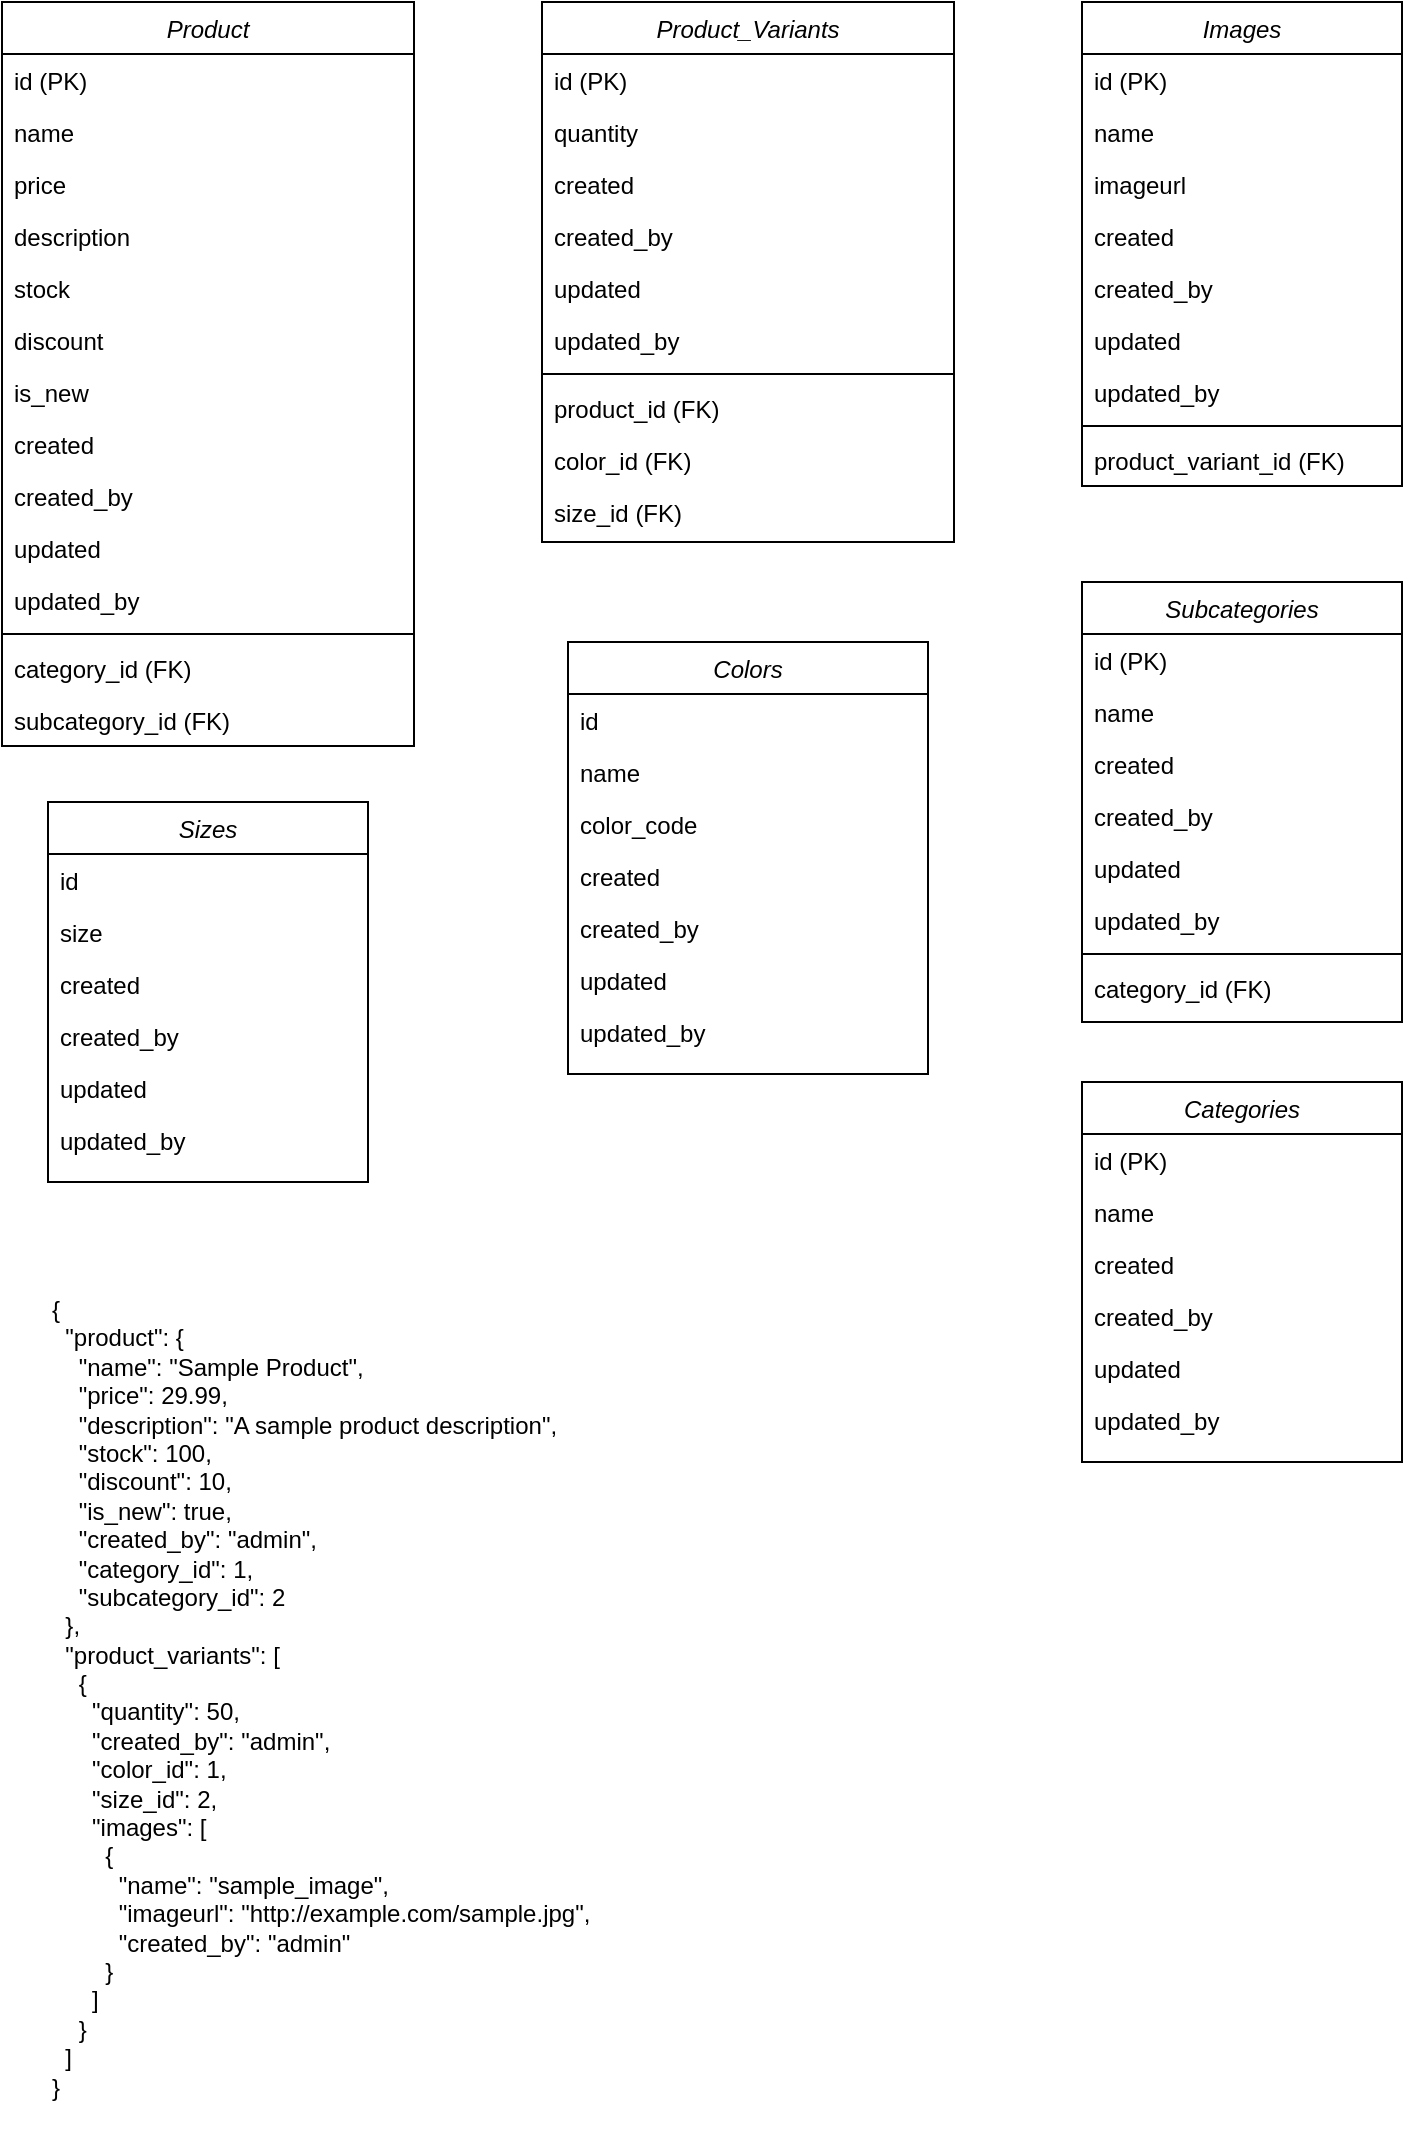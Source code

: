 <mxfile version="26.2.13" pages="2">
  <diagram id="C5RBs43oDa-KdzZeNtuy" name="Product Entity Diagram">
    <mxGraphModel dx="1428" dy="785" grid="1" gridSize="10" guides="1" tooltips="1" connect="1" arrows="1" fold="1" page="1" pageScale="1" pageWidth="827" pageHeight="1169" math="0" shadow="0">
      <root>
        <mxCell id="WIyWlLk6GJQsqaUBKTNV-0" />
        <mxCell id="WIyWlLk6GJQsqaUBKTNV-1" parent="WIyWlLk6GJQsqaUBKTNV-0" />
        <mxCell id="zkfFHV4jXpPFQw0GAbJ--17" value="Product" style="swimlane;fontStyle=2;align=center;verticalAlign=top;childLayout=stackLayout;horizontal=1;startSize=26;horizontalStack=0;resizeParent=1;resizeLast=0;collapsible=1;marginBottom=0;rounded=0;shadow=0;strokeWidth=1;" parent="WIyWlLk6GJQsqaUBKTNV-1" vertex="1">
          <mxGeometry x="50" y="30" width="206" height="372" as="geometry">
            <mxRectangle x="550" y="140" width="160" height="26" as="alternateBounds" />
          </mxGeometry>
        </mxCell>
        <mxCell id="zkfFHV4jXpPFQw0GAbJ--20" value="id (PK)&#xa;&#xa;" style="text;align=left;verticalAlign=top;spacingLeft=4;spacingRight=4;overflow=hidden;rotatable=0;points=[[0,0.5],[1,0.5]];portConstraint=eastwest;rounded=0;shadow=0;html=0;" parent="zkfFHV4jXpPFQw0GAbJ--17" vertex="1">
          <mxGeometry y="26" width="206" height="26" as="geometry" />
        </mxCell>
        <mxCell id="zkfFHV4jXpPFQw0GAbJ--18" value="name &#xa;" style="text;align=left;verticalAlign=top;spacingLeft=4;spacingRight=4;overflow=hidden;rotatable=0;points=[[0,0.5],[1,0.5]];portConstraint=eastwest;" parent="zkfFHV4jXpPFQw0GAbJ--17" vertex="1">
          <mxGeometry y="52" width="206" height="26" as="geometry" />
        </mxCell>
        <mxCell id="zkfFHV4jXpPFQw0GAbJ--19" value="price " style="text;align=left;verticalAlign=top;spacingLeft=4;spacingRight=4;overflow=hidden;rotatable=0;points=[[0,0.5],[1,0.5]];portConstraint=eastwest;rounded=0;shadow=0;html=0;" parent="zkfFHV4jXpPFQw0GAbJ--17" vertex="1">
          <mxGeometry y="78" width="206" height="26" as="geometry" />
        </mxCell>
        <mxCell id="zkfFHV4jXpPFQw0GAbJ--21" value="description " style="text;align=left;verticalAlign=top;spacingLeft=4;spacingRight=4;overflow=hidden;rotatable=0;points=[[0,0.5],[1,0.5]];portConstraint=eastwest;rounded=0;shadow=0;html=0;" parent="zkfFHV4jXpPFQw0GAbJ--17" vertex="1">
          <mxGeometry y="104" width="206" height="26" as="geometry" />
        </mxCell>
        <mxCell id="zkfFHV4jXpPFQw0GAbJ--22" value="stock" style="text;align=left;verticalAlign=top;spacingLeft=4;spacingRight=4;overflow=hidden;rotatable=0;points=[[0,0.5],[1,0.5]];portConstraint=eastwest;rounded=0;shadow=0;html=0;" parent="zkfFHV4jXpPFQw0GAbJ--17" vertex="1">
          <mxGeometry y="130" width="206" height="26" as="geometry" />
        </mxCell>
        <mxCell id="pELb7aO6qAjp8dmcYRPF-64" value="discount" style="text;align=left;verticalAlign=top;spacingLeft=4;spacingRight=4;overflow=hidden;rotatable=0;points=[[0,0.5],[1,0.5]];portConstraint=eastwest;rounded=0;shadow=0;html=0;" vertex="1" parent="zkfFHV4jXpPFQw0GAbJ--17">
          <mxGeometry y="156" width="206" height="26" as="geometry" />
        </mxCell>
        <mxCell id="pELb7aO6qAjp8dmcYRPF-65" value="is_new" style="text;align=left;verticalAlign=top;spacingLeft=4;spacingRight=4;overflow=hidden;rotatable=0;points=[[0,0.5],[1,0.5]];portConstraint=eastwest;rounded=0;shadow=0;html=0;" vertex="1" parent="zkfFHV4jXpPFQw0GAbJ--17">
          <mxGeometry y="182" width="206" height="26" as="geometry" />
        </mxCell>
        <mxCell id="pELb7aO6qAjp8dmcYRPF-63" value="created" style="text;align=left;verticalAlign=top;spacingLeft=4;spacingRight=4;overflow=hidden;rotatable=0;points=[[0,0.5],[1,0.5]];portConstraint=eastwest;rounded=0;shadow=0;html=0;" vertex="1" parent="zkfFHV4jXpPFQw0GAbJ--17">
          <mxGeometry y="208" width="206" height="26" as="geometry" />
        </mxCell>
        <mxCell id="pELb7aO6qAjp8dmcYRPF-62" value="created_by" style="text;align=left;verticalAlign=top;spacingLeft=4;spacingRight=4;overflow=hidden;rotatable=0;points=[[0,0.5],[1,0.5]];portConstraint=eastwest;rounded=0;shadow=0;html=0;" vertex="1" parent="zkfFHV4jXpPFQw0GAbJ--17">
          <mxGeometry y="234" width="206" height="26" as="geometry" />
        </mxCell>
        <mxCell id="pELb7aO6qAjp8dmcYRPF-61" value="updated" style="text;align=left;verticalAlign=top;spacingLeft=4;spacingRight=4;overflow=hidden;rotatable=0;points=[[0,0.5],[1,0.5]];portConstraint=eastwest;rounded=0;shadow=0;html=0;" vertex="1" parent="zkfFHV4jXpPFQw0GAbJ--17">
          <mxGeometry y="260" width="206" height="26" as="geometry" />
        </mxCell>
        <mxCell id="pELb7aO6qAjp8dmcYRPF-60" value="updated_by" style="text;align=left;verticalAlign=top;spacingLeft=4;spacingRight=4;overflow=hidden;rotatable=0;points=[[0,0.5],[1,0.5]];portConstraint=eastwest;rounded=0;shadow=0;html=0;" vertex="1" parent="zkfFHV4jXpPFQw0GAbJ--17">
          <mxGeometry y="286" width="206" height="26" as="geometry" />
        </mxCell>
        <mxCell id="zkfFHV4jXpPFQw0GAbJ--23" value="" style="line;html=1;strokeWidth=1;align=left;verticalAlign=middle;spacingTop=-1;spacingLeft=3;spacingRight=3;rotatable=0;labelPosition=right;points=[];portConstraint=eastwest;" parent="zkfFHV4jXpPFQw0GAbJ--17" vertex="1">
          <mxGeometry y="312" width="206" height="8" as="geometry" />
        </mxCell>
        <mxCell id="zkfFHV4jXpPFQw0GAbJ--24" value="category_id (FK)" style="text;align=left;verticalAlign=top;spacingLeft=4;spacingRight=4;overflow=hidden;rotatable=0;points=[[0,0.5],[1,0.5]];portConstraint=eastwest;" parent="zkfFHV4jXpPFQw0GAbJ--17" vertex="1">
          <mxGeometry y="320" width="206" height="26" as="geometry" />
        </mxCell>
        <mxCell id="zkfFHV4jXpPFQw0GAbJ--25" value="subcategory_id (FK)" style="text;align=left;verticalAlign=top;spacingLeft=4;spacingRight=4;overflow=hidden;rotatable=0;points=[[0,0.5],[1,0.5]];portConstraint=eastwest;" parent="zkfFHV4jXpPFQw0GAbJ--17" vertex="1">
          <mxGeometry y="346" width="206" height="26" as="geometry" />
        </mxCell>
        <mxCell id="pELb7aO6qAjp8dmcYRPF-0" value="Images" style="swimlane;fontStyle=2;align=center;verticalAlign=top;childLayout=stackLayout;horizontal=1;startSize=26;horizontalStack=0;resizeParent=1;resizeLast=0;collapsible=1;marginBottom=0;rounded=0;shadow=0;strokeWidth=1;" vertex="1" parent="WIyWlLk6GJQsqaUBKTNV-1">
          <mxGeometry x="590" y="30" width="160" height="242" as="geometry">
            <mxRectangle x="220" y="120" width="160" height="26" as="alternateBounds" />
          </mxGeometry>
        </mxCell>
        <mxCell id="pELb7aO6qAjp8dmcYRPF-1" value="id (PK)" style="text;align=left;verticalAlign=top;spacingLeft=4;spacingRight=4;overflow=hidden;rotatable=0;points=[[0,0.5],[1,0.5]];portConstraint=eastwest;" vertex="1" parent="pELb7aO6qAjp8dmcYRPF-0">
          <mxGeometry y="26" width="160" height="26" as="geometry" />
        </mxCell>
        <mxCell id="pELb7aO6qAjp8dmcYRPF-2" value="name" style="text;align=left;verticalAlign=top;spacingLeft=4;spacingRight=4;overflow=hidden;rotatable=0;points=[[0,0.5],[1,0.5]];portConstraint=eastwest;rounded=0;shadow=0;html=0;" vertex="1" parent="pELb7aO6qAjp8dmcYRPF-0">
          <mxGeometry y="52" width="160" height="26" as="geometry" />
        </mxCell>
        <mxCell id="pELb7aO6qAjp8dmcYRPF-3" value="imageurl" style="text;align=left;verticalAlign=top;spacingLeft=4;spacingRight=4;overflow=hidden;rotatable=0;points=[[0,0.5],[1,0.5]];portConstraint=eastwest;rounded=0;shadow=0;html=0;" vertex="1" parent="pELb7aO6qAjp8dmcYRPF-0">
          <mxGeometry y="78" width="160" height="26" as="geometry" />
        </mxCell>
        <mxCell id="pELb7aO6qAjp8dmcYRPF-54" value="created" style="text;align=left;verticalAlign=top;spacingLeft=4;spacingRight=4;overflow=hidden;rotatable=0;points=[[0,0.5],[1,0.5]];portConstraint=eastwest;rounded=0;shadow=0;html=0;" vertex="1" parent="pELb7aO6qAjp8dmcYRPF-0">
          <mxGeometry y="104" width="160" height="26" as="geometry" />
        </mxCell>
        <mxCell id="pELb7aO6qAjp8dmcYRPF-55" value="created_by" style="text;align=left;verticalAlign=top;spacingLeft=4;spacingRight=4;overflow=hidden;rotatable=0;points=[[0,0.5],[1,0.5]];portConstraint=eastwest;rounded=0;shadow=0;html=0;" vertex="1" parent="pELb7aO6qAjp8dmcYRPF-0">
          <mxGeometry y="130" width="160" height="26" as="geometry" />
        </mxCell>
        <mxCell id="pELb7aO6qAjp8dmcYRPF-47" value="updated" style="text;align=left;verticalAlign=top;spacingLeft=4;spacingRight=4;overflow=hidden;rotatable=0;points=[[0,0.5],[1,0.5]];portConstraint=eastwest;rounded=0;shadow=0;html=0;" vertex="1" parent="pELb7aO6qAjp8dmcYRPF-0">
          <mxGeometry y="156" width="160" height="26" as="geometry" />
        </mxCell>
        <mxCell id="pELb7aO6qAjp8dmcYRPF-46" value="updated_by" style="text;align=left;verticalAlign=top;spacingLeft=4;spacingRight=4;overflow=hidden;rotatable=0;points=[[0,0.5],[1,0.5]];portConstraint=eastwest;rounded=0;shadow=0;html=0;" vertex="1" parent="pELb7aO6qAjp8dmcYRPF-0">
          <mxGeometry y="182" width="160" height="26" as="geometry" />
        </mxCell>
        <mxCell id="pELb7aO6qAjp8dmcYRPF-4" value="" style="line;html=1;strokeWidth=1;align=left;verticalAlign=middle;spacingTop=-1;spacingLeft=3;spacingRight=3;rotatable=0;labelPosition=right;points=[];portConstraint=eastwest;" vertex="1" parent="pELb7aO6qAjp8dmcYRPF-0">
          <mxGeometry y="208" width="160" height="8" as="geometry" />
        </mxCell>
        <mxCell id="pELb7aO6qAjp8dmcYRPF-5" value="product_variant_id (FK)" style="text;align=left;verticalAlign=top;spacingLeft=4;spacingRight=4;overflow=hidden;rotatable=0;points=[[0,0.5],[1,0.5]];portConstraint=eastwest;" vertex="1" parent="pELb7aO6qAjp8dmcYRPF-0">
          <mxGeometry y="216" width="160" height="26" as="geometry" />
        </mxCell>
        <mxCell id="pELb7aO6qAjp8dmcYRPF-6" value="Sizes" style="swimlane;fontStyle=2;align=center;verticalAlign=top;childLayout=stackLayout;horizontal=1;startSize=26;horizontalStack=0;resizeParent=1;resizeLast=0;collapsible=1;marginBottom=0;rounded=0;shadow=0;strokeWidth=1;" vertex="1" parent="WIyWlLk6GJQsqaUBKTNV-1">
          <mxGeometry x="73" y="430" width="160" height="190" as="geometry">
            <mxRectangle x="220" y="120" width="160" height="26" as="alternateBounds" />
          </mxGeometry>
        </mxCell>
        <mxCell id="pELb7aO6qAjp8dmcYRPF-7" value="id" style="text;align=left;verticalAlign=top;spacingLeft=4;spacingRight=4;overflow=hidden;rotatable=0;points=[[0,0.5],[1,0.5]];portConstraint=eastwest;" vertex="1" parent="pELb7aO6qAjp8dmcYRPF-6">
          <mxGeometry y="26" width="160" height="26" as="geometry" />
        </mxCell>
        <mxCell id="pELb7aO6qAjp8dmcYRPF-19" value="size" style="text;align=left;verticalAlign=top;spacingLeft=4;spacingRight=4;overflow=hidden;rotatable=0;points=[[0,0.5],[1,0.5]];portConstraint=eastwest;rounded=0;shadow=0;html=0;" vertex="1" parent="pELb7aO6qAjp8dmcYRPF-6">
          <mxGeometry y="52" width="160" height="26" as="geometry" />
        </mxCell>
        <mxCell id="pELb7aO6qAjp8dmcYRPF-20" value="created" style="text;align=left;verticalAlign=top;spacingLeft=4;spacingRight=4;overflow=hidden;rotatable=0;points=[[0,0.5],[1,0.5]];portConstraint=eastwest;rounded=0;shadow=0;html=0;" vertex="1" parent="pELb7aO6qAjp8dmcYRPF-6">
          <mxGeometry y="78" width="160" height="26" as="geometry" />
        </mxCell>
        <mxCell id="pELb7aO6qAjp8dmcYRPF-21" value="created_by" style="text;align=left;verticalAlign=top;spacingLeft=4;spacingRight=4;overflow=hidden;rotatable=0;points=[[0,0.5],[1,0.5]];portConstraint=eastwest;rounded=0;shadow=0;html=0;" vertex="1" parent="pELb7aO6qAjp8dmcYRPF-6">
          <mxGeometry y="104" width="160" height="26" as="geometry" />
        </mxCell>
        <mxCell id="pELb7aO6qAjp8dmcYRPF-22" value="updated" style="text;align=left;verticalAlign=top;spacingLeft=4;spacingRight=4;overflow=hidden;rotatable=0;points=[[0,0.5],[1,0.5]];portConstraint=eastwest;rounded=0;shadow=0;html=0;" vertex="1" parent="pELb7aO6qAjp8dmcYRPF-6">
          <mxGeometry y="130" width="160" height="26" as="geometry" />
        </mxCell>
        <mxCell id="pELb7aO6qAjp8dmcYRPF-23" value="updated_by" style="text;align=left;verticalAlign=top;spacingLeft=4;spacingRight=4;overflow=hidden;rotatable=0;points=[[0,0.5],[1,0.5]];portConstraint=eastwest;rounded=0;shadow=0;html=0;" vertex="1" parent="pELb7aO6qAjp8dmcYRPF-6">
          <mxGeometry y="156" width="160" height="26" as="geometry" />
        </mxCell>
        <mxCell id="pELb7aO6qAjp8dmcYRPF-14" value="Colors" style="swimlane;fontStyle=2;align=center;verticalAlign=top;childLayout=stackLayout;horizontal=1;startSize=26;horizontalStack=0;resizeParent=1;resizeLast=0;collapsible=1;marginBottom=0;rounded=0;shadow=0;strokeWidth=1;" vertex="1" parent="WIyWlLk6GJQsqaUBKTNV-1">
          <mxGeometry x="333" y="350" width="180" height="216" as="geometry">
            <mxRectangle x="220" y="120" width="160" height="26" as="alternateBounds" />
          </mxGeometry>
        </mxCell>
        <mxCell id="pELb7aO6qAjp8dmcYRPF-15" value="id" style="text;align=left;verticalAlign=top;spacingLeft=4;spacingRight=4;overflow=hidden;rotatable=0;points=[[0,0.5],[1,0.5]];portConstraint=eastwest;" vertex="1" parent="pELb7aO6qAjp8dmcYRPF-14">
          <mxGeometry y="26" width="180" height="26" as="geometry" />
        </mxCell>
        <mxCell id="pELb7aO6qAjp8dmcYRPF-18" value="name" style="text;align=left;verticalAlign=top;spacingLeft=4;spacingRight=4;overflow=hidden;rotatable=0;points=[[0,0.5],[1,0.5]];portConstraint=eastwest;rounded=0;shadow=0;html=0;" vertex="1" parent="pELb7aO6qAjp8dmcYRPF-14">
          <mxGeometry y="52" width="180" height="26" as="geometry" />
        </mxCell>
        <mxCell id="pELb7aO6qAjp8dmcYRPF-16" value="color_code" style="text;align=left;verticalAlign=top;spacingLeft=4;spacingRight=4;overflow=hidden;rotatable=0;points=[[0,0.5],[1,0.5]];portConstraint=eastwest;rounded=0;shadow=0;html=0;" vertex="1" parent="pELb7aO6qAjp8dmcYRPF-14">
          <mxGeometry y="78" width="180" height="26" as="geometry" />
        </mxCell>
        <mxCell id="pELb7aO6qAjp8dmcYRPF-27" value="created" style="text;align=left;verticalAlign=top;spacingLeft=4;spacingRight=4;overflow=hidden;rotatable=0;points=[[0,0.5],[1,0.5]];portConstraint=eastwest;rounded=0;shadow=0;html=0;" vertex="1" parent="pELb7aO6qAjp8dmcYRPF-14">
          <mxGeometry y="104" width="180" height="26" as="geometry" />
        </mxCell>
        <mxCell id="pELb7aO6qAjp8dmcYRPF-26" value="created_by" style="text;align=left;verticalAlign=top;spacingLeft=4;spacingRight=4;overflow=hidden;rotatable=0;points=[[0,0.5],[1,0.5]];portConstraint=eastwest;rounded=0;shadow=0;html=0;" vertex="1" parent="pELb7aO6qAjp8dmcYRPF-14">
          <mxGeometry y="130" width="180" height="26" as="geometry" />
        </mxCell>
        <mxCell id="pELb7aO6qAjp8dmcYRPF-25" value="updated" style="text;align=left;verticalAlign=top;spacingLeft=4;spacingRight=4;overflow=hidden;rotatable=0;points=[[0,0.5],[1,0.5]];portConstraint=eastwest;rounded=0;shadow=0;html=0;" vertex="1" parent="pELb7aO6qAjp8dmcYRPF-14">
          <mxGeometry y="156" width="180" height="26" as="geometry" />
        </mxCell>
        <mxCell id="pELb7aO6qAjp8dmcYRPF-24" value="updated_by" style="text;align=left;verticalAlign=top;spacingLeft=4;spacingRight=4;overflow=hidden;rotatable=0;points=[[0,0.5],[1,0.5]];portConstraint=eastwest;rounded=0;shadow=0;html=0;" vertex="1" parent="pELb7aO6qAjp8dmcYRPF-14">
          <mxGeometry y="182" width="180" height="26" as="geometry" />
        </mxCell>
        <mxCell id="pELb7aO6qAjp8dmcYRPF-28" value="Categories" style="swimlane;fontStyle=2;align=center;verticalAlign=top;childLayout=stackLayout;horizontal=1;startSize=26;horizontalStack=0;resizeParent=1;resizeLast=0;collapsible=1;marginBottom=0;rounded=0;shadow=0;strokeWidth=1;" vertex="1" parent="WIyWlLk6GJQsqaUBKTNV-1">
          <mxGeometry x="590" y="570" width="160" height="190" as="geometry">
            <mxRectangle x="220" y="120" width="160" height="26" as="alternateBounds" />
          </mxGeometry>
        </mxCell>
        <mxCell id="pELb7aO6qAjp8dmcYRPF-29" value="id (PK)" style="text;align=left;verticalAlign=top;spacingLeft=4;spacingRight=4;overflow=hidden;rotatable=0;points=[[0,0.5],[1,0.5]];portConstraint=eastwest;" vertex="1" parent="pELb7aO6qAjp8dmcYRPF-28">
          <mxGeometry y="26" width="160" height="26" as="geometry" />
        </mxCell>
        <mxCell id="pELb7aO6qAjp8dmcYRPF-30" value="name" style="text;align=left;verticalAlign=top;spacingLeft=4;spacingRight=4;overflow=hidden;rotatable=0;points=[[0,0.5],[1,0.5]];portConstraint=eastwest;rounded=0;shadow=0;html=0;" vertex="1" parent="pELb7aO6qAjp8dmcYRPF-28">
          <mxGeometry y="52" width="160" height="26" as="geometry" />
        </mxCell>
        <mxCell id="pELb7aO6qAjp8dmcYRPF-31" value="created" style="text;align=left;verticalAlign=top;spacingLeft=4;spacingRight=4;overflow=hidden;rotatable=0;points=[[0,0.5],[1,0.5]];portConstraint=eastwest;rounded=0;shadow=0;html=0;" vertex="1" parent="pELb7aO6qAjp8dmcYRPF-28">
          <mxGeometry y="78" width="160" height="26" as="geometry" />
        </mxCell>
        <mxCell id="pELb7aO6qAjp8dmcYRPF-32" value="created_by" style="text;align=left;verticalAlign=top;spacingLeft=4;spacingRight=4;overflow=hidden;rotatable=0;points=[[0,0.5],[1,0.5]];portConstraint=eastwest;rounded=0;shadow=0;html=0;" vertex="1" parent="pELb7aO6qAjp8dmcYRPF-28">
          <mxGeometry y="104" width="160" height="26" as="geometry" />
        </mxCell>
        <mxCell id="pELb7aO6qAjp8dmcYRPF-33" value="updated" style="text;align=left;verticalAlign=top;spacingLeft=4;spacingRight=4;overflow=hidden;rotatable=0;points=[[0,0.5],[1,0.5]];portConstraint=eastwest;rounded=0;shadow=0;html=0;" vertex="1" parent="pELb7aO6qAjp8dmcYRPF-28">
          <mxGeometry y="130" width="160" height="26" as="geometry" />
        </mxCell>
        <mxCell id="pELb7aO6qAjp8dmcYRPF-34" value="updated_by" style="text;align=left;verticalAlign=top;spacingLeft=4;spacingRight=4;overflow=hidden;rotatable=0;points=[[0,0.5],[1,0.5]];portConstraint=eastwest;rounded=0;shadow=0;html=0;" vertex="1" parent="pELb7aO6qAjp8dmcYRPF-28">
          <mxGeometry y="156" width="160" height="26" as="geometry" />
        </mxCell>
        <mxCell id="pELb7aO6qAjp8dmcYRPF-36" value="Subcategories" style="swimlane;fontStyle=2;align=center;verticalAlign=top;childLayout=stackLayout;horizontal=1;startSize=26;horizontalStack=0;resizeParent=1;resizeLast=0;collapsible=1;marginBottom=0;rounded=0;shadow=0;strokeWidth=1;" vertex="1" parent="WIyWlLk6GJQsqaUBKTNV-1">
          <mxGeometry x="590" y="320" width="160" height="220" as="geometry">
            <mxRectangle x="220" y="120" width="160" height="26" as="alternateBounds" />
          </mxGeometry>
        </mxCell>
        <mxCell id="pELb7aO6qAjp8dmcYRPF-37" value="id (PK)" style="text;align=left;verticalAlign=top;spacingLeft=4;spacingRight=4;overflow=hidden;rotatable=0;points=[[0,0.5],[1,0.5]];portConstraint=eastwest;" vertex="1" parent="pELb7aO6qAjp8dmcYRPF-36">
          <mxGeometry y="26" width="160" height="26" as="geometry" />
        </mxCell>
        <mxCell id="pELb7aO6qAjp8dmcYRPF-38" value="name" style="text;align=left;verticalAlign=top;spacingLeft=4;spacingRight=4;overflow=hidden;rotatable=0;points=[[0,0.5],[1,0.5]];portConstraint=eastwest;rounded=0;shadow=0;html=0;" vertex="1" parent="pELb7aO6qAjp8dmcYRPF-36">
          <mxGeometry y="52" width="160" height="26" as="geometry" />
        </mxCell>
        <mxCell id="pELb7aO6qAjp8dmcYRPF-39" value="created" style="text;align=left;verticalAlign=top;spacingLeft=4;spacingRight=4;overflow=hidden;rotatable=0;points=[[0,0.5],[1,0.5]];portConstraint=eastwest;rounded=0;shadow=0;html=0;" vertex="1" parent="pELb7aO6qAjp8dmcYRPF-36">
          <mxGeometry y="78" width="160" height="26" as="geometry" />
        </mxCell>
        <mxCell id="pELb7aO6qAjp8dmcYRPF-40" value="created_by" style="text;align=left;verticalAlign=top;spacingLeft=4;spacingRight=4;overflow=hidden;rotatable=0;points=[[0,0.5],[1,0.5]];portConstraint=eastwest;rounded=0;shadow=0;html=0;" vertex="1" parent="pELb7aO6qAjp8dmcYRPF-36">
          <mxGeometry y="104" width="160" height="26" as="geometry" />
        </mxCell>
        <mxCell id="pELb7aO6qAjp8dmcYRPF-41" value="updated" style="text;align=left;verticalAlign=top;spacingLeft=4;spacingRight=4;overflow=hidden;rotatable=0;points=[[0,0.5],[1,0.5]];portConstraint=eastwest;rounded=0;shadow=0;html=0;" vertex="1" parent="pELb7aO6qAjp8dmcYRPF-36">
          <mxGeometry y="130" width="160" height="26" as="geometry" />
        </mxCell>
        <mxCell id="pELb7aO6qAjp8dmcYRPF-42" value="updated_by" style="text;align=left;verticalAlign=top;spacingLeft=4;spacingRight=4;overflow=hidden;rotatable=0;points=[[0,0.5],[1,0.5]];portConstraint=eastwest;rounded=0;shadow=0;html=0;" vertex="1" parent="pELb7aO6qAjp8dmcYRPF-36">
          <mxGeometry y="156" width="160" height="26" as="geometry" />
        </mxCell>
        <mxCell id="pELb7aO6qAjp8dmcYRPF-43" value="" style="line;html=1;strokeWidth=1;align=left;verticalAlign=middle;spacingTop=-1;spacingLeft=3;spacingRight=3;rotatable=0;labelPosition=right;points=[];portConstraint=eastwest;" vertex="1" parent="pELb7aO6qAjp8dmcYRPF-36">
          <mxGeometry y="182" width="160" height="8" as="geometry" />
        </mxCell>
        <mxCell id="pELb7aO6qAjp8dmcYRPF-68" value="category_id (FK)" style="text;align=left;verticalAlign=top;spacingLeft=4;spacingRight=4;overflow=hidden;rotatable=0;points=[[0,0.5],[1,0.5]];portConstraint=eastwest;" vertex="1" parent="pELb7aO6qAjp8dmcYRPF-36">
          <mxGeometry y="190" width="160" height="26" as="geometry" />
        </mxCell>
        <mxCell id="pELb7aO6qAjp8dmcYRPF-72" value="Product_Variants" style="swimlane;fontStyle=2;align=center;verticalAlign=top;childLayout=stackLayout;horizontal=1;startSize=26;horizontalStack=0;resizeParent=1;resizeLast=0;collapsible=1;marginBottom=0;rounded=0;shadow=0;strokeWidth=1;" vertex="1" parent="WIyWlLk6GJQsqaUBKTNV-1">
          <mxGeometry x="320" y="30" width="206" height="270" as="geometry">
            <mxRectangle x="550" y="140" width="160" height="26" as="alternateBounds" />
          </mxGeometry>
        </mxCell>
        <mxCell id="pELb7aO6qAjp8dmcYRPF-73" value="id (PK)&#xa;&#xa;" style="text;align=left;verticalAlign=top;spacingLeft=4;spacingRight=4;overflow=hidden;rotatable=0;points=[[0,0.5],[1,0.5]];portConstraint=eastwest;rounded=0;shadow=0;html=0;" vertex="1" parent="pELb7aO6qAjp8dmcYRPF-72">
          <mxGeometry y="26" width="206" height="26" as="geometry" />
        </mxCell>
        <mxCell id="pELb7aO6qAjp8dmcYRPF-75" value="quantity" style="text;align=left;verticalAlign=top;spacingLeft=4;spacingRight=4;overflow=hidden;rotatable=0;points=[[0,0.5],[1,0.5]];portConstraint=eastwest;" vertex="1" parent="pELb7aO6qAjp8dmcYRPF-72">
          <mxGeometry y="52" width="206" height="26" as="geometry" />
        </mxCell>
        <mxCell id="pELb7aO6qAjp8dmcYRPF-82" value="created" style="text;align=left;verticalAlign=top;spacingLeft=4;spacingRight=4;overflow=hidden;rotatable=0;points=[[0,0.5],[1,0.5]];portConstraint=eastwest;rounded=0;shadow=0;html=0;" vertex="1" parent="pELb7aO6qAjp8dmcYRPF-72">
          <mxGeometry y="78" width="206" height="26" as="geometry" />
        </mxCell>
        <mxCell id="pELb7aO6qAjp8dmcYRPF-83" value="created_by" style="text;align=left;verticalAlign=top;spacingLeft=4;spacingRight=4;overflow=hidden;rotatable=0;points=[[0,0.5],[1,0.5]];portConstraint=eastwest;rounded=0;shadow=0;html=0;" vertex="1" parent="pELb7aO6qAjp8dmcYRPF-72">
          <mxGeometry y="104" width="206" height="26" as="geometry" />
        </mxCell>
        <mxCell id="pELb7aO6qAjp8dmcYRPF-84" value="updated" style="text;align=left;verticalAlign=top;spacingLeft=4;spacingRight=4;overflow=hidden;rotatable=0;points=[[0,0.5],[1,0.5]];portConstraint=eastwest;rounded=0;shadow=0;html=0;" vertex="1" parent="pELb7aO6qAjp8dmcYRPF-72">
          <mxGeometry y="130" width="206" height="26" as="geometry" />
        </mxCell>
        <mxCell id="pELb7aO6qAjp8dmcYRPF-85" value="updated_by" style="text;align=left;verticalAlign=top;spacingLeft=4;spacingRight=4;overflow=hidden;rotatable=0;points=[[0,0.5],[1,0.5]];portConstraint=eastwest;rounded=0;shadow=0;html=0;" vertex="1" parent="pELb7aO6qAjp8dmcYRPF-72">
          <mxGeometry y="156" width="206" height="26" as="geometry" />
        </mxCell>
        <mxCell id="pELb7aO6qAjp8dmcYRPF-86" value="" style="line;html=1;strokeWidth=1;align=left;verticalAlign=middle;spacingTop=-1;spacingLeft=3;spacingRight=3;rotatable=0;labelPosition=right;points=[];portConstraint=eastwest;" vertex="1" parent="pELb7aO6qAjp8dmcYRPF-72">
          <mxGeometry y="182" width="206" height="8" as="geometry" />
        </mxCell>
        <mxCell id="pELb7aO6qAjp8dmcYRPF-87" value="product_id (FK)" style="text;align=left;verticalAlign=top;spacingLeft=4;spacingRight=4;overflow=hidden;rotatable=0;points=[[0,0.5],[1,0.5]];portConstraint=eastwest;" vertex="1" parent="pELb7aO6qAjp8dmcYRPF-72">
          <mxGeometry y="190" width="206" height="26" as="geometry" />
        </mxCell>
        <mxCell id="pELb7aO6qAjp8dmcYRPF-89" value="color_id (FK)" style="text;align=left;verticalAlign=top;spacingLeft=4;spacingRight=4;overflow=hidden;rotatable=0;points=[[0,0.5],[1,0.5]];portConstraint=eastwest;" vertex="1" parent="pELb7aO6qAjp8dmcYRPF-72">
          <mxGeometry y="216" width="206" height="26" as="geometry" />
        </mxCell>
        <mxCell id="pELb7aO6qAjp8dmcYRPF-108" value="size_id (FK)" style="text;align=left;verticalAlign=top;spacingLeft=4;spacingRight=4;overflow=hidden;rotatable=0;points=[[0,0.5],[1,0.5]];portConstraint=eastwest;" vertex="1" parent="pELb7aO6qAjp8dmcYRPF-72">
          <mxGeometry y="242" width="206" height="26" as="geometry" />
        </mxCell>
        <UserObject label="&lt;span&gt;&lt;div class=&quot;scriptor-paragraph&quot;&gt;&lt;span&gt;{&lt;/span&gt;&lt;/div&gt;&lt;div class=&quot;scriptor-paragraph&quot;&gt;&lt;span&gt;&amp;nbsp; &lt;/span&gt;&lt;span&gt;&quot;product&quot;&lt;/span&gt;&lt;span&gt;:&lt;/span&gt;&lt;span&gt; &lt;/span&gt;&lt;span&gt;{&lt;/span&gt;&lt;/div&gt;&lt;div class=&quot;scriptor-paragraph&quot;&gt;&lt;span&gt;&amp;nbsp;&amp;nbsp;&amp;nbsp; &lt;/span&gt;&lt;span&gt;&quot;name&quot;&lt;/span&gt;&lt;span&gt;:&lt;/span&gt;&lt;span&gt; &lt;/span&gt;&lt;span&gt;&quot;Sample Product&quot;&lt;/span&gt;&lt;span&gt;,&lt;/span&gt;&lt;/div&gt;&lt;div class=&quot;scriptor-paragraph&quot;&gt;&lt;span&gt;&amp;nbsp;&amp;nbsp;&amp;nbsp; &lt;/span&gt;&lt;span&gt;&quot;price&quot;&lt;/span&gt;&lt;span&gt;:&lt;/span&gt;&lt;span&gt; &lt;/span&gt;&lt;span&gt;29.99&lt;/span&gt;&lt;span&gt;,&lt;/span&gt;&lt;/div&gt;&lt;div class=&quot;scriptor-paragraph&quot;&gt;&lt;span&gt;&amp;nbsp;&amp;nbsp;&amp;nbsp; &lt;/span&gt;&lt;span&gt;&quot;description&quot;&lt;/span&gt;&lt;span&gt;:&lt;/span&gt;&lt;span&gt; &lt;/span&gt;&lt;span&gt;&quot;A sample product description&quot;&lt;/span&gt;&lt;span&gt;,&lt;/span&gt;&lt;/div&gt;&lt;div class=&quot;scriptor-paragraph&quot;&gt;&lt;span&gt;&amp;nbsp;&amp;nbsp;&amp;nbsp; &lt;/span&gt;&lt;span&gt;&quot;stock&quot;&lt;/span&gt;&lt;span&gt;:&lt;/span&gt;&lt;span&gt; &lt;/span&gt;&lt;span&gt;100&lt;/span&gt;&lt;span&gt;,&lt;/span&gt;&lt;/div&gt;&lt;div class=&quot;scriptor-paragraph&quot;&gt;&lt;span&gt;&amp;nbsp;&amp;nbsp;&amp;nbsp; &lt;/span&gt;&lt;span&gt;&quot;discount&quot;&lt;/span&gt;&lt;span&gt;:&lt;/span&gt;&lt;span&gt; &lt;/span&gt;&lt;span&gt;10&lt;/span&gt;&lt;span&gt;,&lt;/span&gt;&lt;/div&gt;&lt;div class=&quot;scriptor-paragraph&quot;&gt;&lt;span&gt;&amp;nbsp;&amp;nbsp;&amp;nbsp; &lt;/span&gt;&lt;span&gt;&quot;is_new&quot;&lt;/span&gt;&lt;span&gt;:&lt;/span&gt;&lt;span&gt; &lt;/span&gt;&lt;span&gt;true&lt;/span&gt;&lt;span&gt;,&lt;/span&gt;&lt;/div&gt;&lt;div class=&quot;scriptor-paragraph&quot;&gt;&lt;span&gt;&amp;nbsp;&amp;nbsp;&amp;nbsp; &lt;/span&gt;&lt;span&gt;&quot;created_by&quot;&lt;/span&gt;&lt;span&gt;:&lt;/span&gt;&lt;span&gt; &lt;/span&gt;&lt;span&gt;&quot;admin&quot;&lt;/span&gt;&lt;span&gt;,&lt;/span&gt;&lt;/div&gt;&lt;div class=&quot;scriptor-paragraph&quot;&gt;&lt;span&gt;&amp;nbsp;&amp;nbsp;&amp;nbsp; &lt;/span&gt;&lt;span&gt;&quot;category_id&quot;&lt;/span&gt;&lt;span&gt;:&lt;/span&gt;&lt;span&gt; &lt;/span&gt;&lt;span&gt;1&lt;/span&gt;&lt;span&gt;,&lt;/span&gt;&lt;/div&gt;&lt;div class=&quot;scriptor-paragraph&quot;&gt;&lt;span&gt;&amp;nbsp;&amp;nbsp;&amp;nbsp; &lt;/span&gt;&lt;span&gt;&quot;subcategory_id&quot;&lt;/span&gt;&lt;span&gt;:&lt;/span&gt;&lt;span&gt; &lt;/span&gt;&lt;span&gt;2&lt;/span&gt;&lt;/div&gt;&lt;div class=&quot;scriptor-paragraph&quot;&gt;&lt;span&gt;&amp;nbsp; &lt;/span&gt;&lt;span&gt;}&lt;/span&gt;&lt;span&gt;,&lt;/span&gt;&lt;/div&gt;&lt;div class=&quot;scriptor-paragraph&quot;&gt;&lt;span&gt;&amp;nbsp; &lt;/span&gt;&lt;span&gt;&quot;product_variants&quot;&lt;/span&gt;&lt;span&gt;:&lt;/span&gt;&lt;span&gt; &lt;/span&gt;&lt;span&gt;[&lt;/span&gt;&lt;/div&gt;&lt;div class=&quot;scriptor-paragraph&quot;&gt;&lt;span&gt;&amp;nbsp;&amp;nbsp;&amp;nbsp; &lt;/span&gt;&lt;span&gt;{&lt;/span&gt;&lt;/div&gt;&lt;div class=&quot;scriptor-paragraph&quot;&gt;&lt;span&gt;&amp;nbsp;&amp;nbsp;&amp;nbsp;&amp;nbsp;&amp;nbsp; &lt;/span&gt;&lt;span&gt;&quot;quantity&quot;&lt;/span&gt;&lt;span&gt;:&lt;/span&gt;&lt;span&gt; &lt;/span&gt;&lt;span&gt;50&lt;/span&gt;&lt;span&gt;,&lt;/span&gt;&lt;/div&gt;&lt;div class=&quot;scriptor-paragraph&quot;&gt;&lt;span&gt;&amp;nbsp;&amp;nbsp;&amp;nbsp;&amp;nbsp;&amp;nbsp; &lt;/span&gt;&lt;span&gt;&quot;created_by&quot;&lt;/span&gt;&lt;span&gt;:&lt;/span&gt;&lt;span&gt; &lt;/span&gt;&lt;span&gt;&quot;admin&quot;&lt;/span&gt;&lt;span&gt;,&lt;/span&gt;&lt;/div&gt;&lt;div class=&quot;scriptor-paragraph&quot;&gt;&lt;span&gt;&amp;nbsp;&amp;nbsp;&amp;nbsp;&amp;nbsp;&amp;nbsp; &lt;/span&gt;&lt;span&gt;&quot;color_id&quot;&lt;/span&gt;&lt;span&gt;:&lt;/span&gt;&lt;span&gt; &lt;/span&gt;&lt;span&gt;1&lt;/span&gt;&lt;span&gt;,&lt;/span&gt;&lt;/div&gt;&lt;div class=&quot;scriptor-paragraph&quot;&gt;&lt;span&gt;&amp;nbsp;&amp;nbsp;&amp;nbsp;&amp;nbsp;&amp;nbsp; &lt;/span&gt;&lt;span&gt;&quot;size_id&quot;&lt;/span&gt;&lt;span&gt;:&lt;/span&gt;&lt;span&gt; &lt;/span&gt;&lt;span&gt;2&lt;/span&gt;&lt;span&gt;,&lt;/span&gt;&lt;/div&gt;&lt;div class=&quot;scriptor-paragraph&quot;&gt;&lt;span&gt;&amp;nbsp;&amp;nbsp;&amp;nbsp;&amp;nbsp;&amp;nbsp; &lt;/span&gt;&lt;span&gt;&quot;images&quot;&lt;/span&gt;&lt;span&gt;:&lt;/span&gt;&lt;span&gt; &lt;/span&gt;&lt;span&gt;[&lt;/span&gt;&lt;/div&gt;&lt;div class=&quot;scriptor-paragraph&quot;&gt;&lt;span&gt;&amp;nbsp;&amp;nbsp;&amp;nbsp;&amp;nbsp;&amp;nbsp;&amp;nbsp;&amp;nbsp; &lt;/span&gt;&lt;span&gt;{&lt;/span&gt;&lt;/div&gt;&lt;div class=&quot;scriptor-paragraph&quot;&gt;&lt;span&gt;&amp;nbsp;&amp;nbsp;&amp;nbsp;&amp;nbsp;&amp;nbsp;&amp;nbsp;&amp;nbsp;&amp;nbsp;&amp;nbsp; &lt;/span&gt;&lt;span&gt;&quot;name&quot;&lt;/span&gt;&lt;span&gt;:&lt;/span&gt;&lt;span&gt; &lt;/span&gt;&lt;span&gt;&quot;sample_image&quot;&lt;/span&gt;&lt;span&gt;,&lt;/span&gt;&lt;/div&gt;&lt;div class=&quot;scriptor-paragraph&quot;&gt;&lt;span&gt;&amp;nbsp;&amp;nbsp;&amp;nbsp;&amp;nbsp;&amp;nbsp;&amp;nbsp;&amp;nbsp;&amp;nbsp;&amp;nbsp; &lt;/span&gt;&lt;span&gt;&quot;imageurl&quot;&lt;/span&gt;&lt;span&gt;:&lt;/span&gt;&lt;span&gt; &lt;/span&gt;&lt;span&gt;&quot;http://example.com/sample.jpg&quot;&lt;/span&gt;&lt;span&gt;,&lt;/span&gt;&lt;/div&gt;&lt;div class=&quot;scriptor-paragraph&quot;&gt;&lt;span&gt;&amp;nbsp;&amp;nbsp;&amp;nbsp;&amp;nbsp;&amp;nbsp;&amp;nbsp;&amp;nbsp;&amp;nbsp;&amp;nbsp; &lt;/span&gt;&lt;span&gt;&quot;created_by&quot;&lt;/span&gt;&lt;span&gt;:&lt;/span&gt;&lt;span&gt; &lt;/span&gt;&lt;span&gt;&quot;admin&quot;&lt;/span&gt;&lt;/div&gt;&lt;div class=&quot;scriptor-paragraph&quot;&gt;&lt;span&gt;&amp;nbsp;&amp;nbsp;&amp;nbsp;&amp;nbsp;&amp;nbsp;&amp;nbsp;&amp;nbsp; &lt;/span&gt;&lt;span&gt;}&lt;/span&gt;&lt;/div&gt;&lt;div class=&quot;scriptor-paragraph&quot;&gt;&lt;span&gt;&amp;nbsp;&amp;nbsp;&amp;nbsp;&amp;nbsp;&amp;nbsp; &lt;/span&gt;&lt;span&gt;]&lt;/span&gt;&lt;/div&gt;&lt;div class=&quot;scriptor-paragraph&quot;&gt;&lt;span&gt;&amp;nbsp;&amp;nbsp;&amp;nbsp; &lt;/span&gt;&lt;span&gt;}&lt;/span&gt;&lt;/div&gt;&lt;div class=&quot;scriptor-paragraph&quot;&gt;&lt;span&gt;&amp;nbsp; &lt;/span&gt;&lt;span&gt;]&lt;/span&gt;&lt;/div&gt;&lt;div class=&quot;scriptor-paragraph&quot;&gt;&lt;span&gt;}&lt;/span&gt;&lt;/div&gt;&lt;/span&gt;" link="&lt;span&gt;&lt;div class=&quot;scriptor-paragraph&quot;&gt;&lt;span&gt;{&lt;/span&gt;&lt;/div&gt;&lt;div class=&quot;scriptor-paragraph&quot;&gt;&lt;span&gt;&amp;nbsp; &lt;/span&gt;&lt;span&gt;&quot;product&quot;&lt;/span&gt;&lt;span&gt;:&lt;/span&gt;&lt;span&gt; &lt;/span&gt;&lt;span&gt;{&lt;/span&gt;&lt;/div&gt;&lt;div class=&quot;scriptor-paragraph&quot;&gt;&lt;span&gt;&amp;nbsp;&amp;nbsp;&amp;nbsp; &lt;/span&gt;&lt;span&gt;&quot;name&quot;&lt;/span&gt;&lt;span&gt;:&lt;/span&gt;&lt;span&gt; &lt;/span&gt;&lt;span&gt;&quot;Sample Product&quot;&lt;/span&gt;&lt;span&gt;,&lt;/span&gt;&lt;/div&gt;&lt;div class=&quot;scriptor-paragraph&quot;&gt;&lt;span&gt;&amp;nbsp;&amp;nbsp;&amp;nbsp; &lt;/span&gt;&lt;span&gt;&quot;price&quot;&lt;/span&gt;&lt;span&gt;:&lt;/span&gt;&lt;span&gt; &lt;/span&gt;&lt;span&gt;29.99&lt;/span&gt;&lt;span&gt;,&lt;/span&gt;&lt;/div&gt;&lt;div class=&quot;scriptor-paragraph&quot;&gt;&lt;span&gt;&amp;nbsp;&amp;nbsp;&amp;nbsp; &lt;/span&gt;&lt;span&gt;&quot;description&quot;&lt;/span&gt;&lt;span&gt;:&lt;/span&gt;&lt;span&gt; &lt;/span&gt;&lt;span&gt;&quot;A sample product description&quot;&lt;/span&gt;&lt;span&gt;,&lt;/span&gt;&lt;/div&gt;&lt;div class=&quot;scriptor-paragraph&quot;&gt;&lt;span&gt;&amp;nbsp;&amp;nbsp;&amp;nbsp; &lt;/span&gt;&lt;span&gt;&quot;stock&quot;&lt;/span&gt;&lt;span&gt;:&lt;/span&gt;&lt;span&gt; &lt;/span&gt;&lt;span&gt;100&lt;/span&gt;&lt;span&gt;,&lt;/span&gt;&lt;/div&gt;&lt;div class=&quot;scriptor-paragraph&quot;&gt;&lt;span&gt;&amp;nbsp;&amp;nbsp;&amp;nbsp; &lt;/span&gt;&lt;span&gt;&quot;discount&quot;&lt;/span&gt;&lt;span&gt;:&lt;/span&gt;&lt;span&gt; &lt;/span&gt;&lt;span&gt;10&lt;/span&gt;&lt;span&gt;,&lt;/span&gt;&lt;/div&gt;&lt;div class=&quot;scriptor-paragraph&quot;&gt;&lt;span&gt;&amp;nbsp;&amp;nbsp;&amp;nbsp; &lt;/span&gt;&lt;span&gt;&quot;is_new&quot;&lt;/span&gt;&lt;span&gt;:&lt;/span&gt;&lt;span&gt; &lt;/span&gt;&lt;span&gt;true&lt;/span&gt;&lt;span&gt;,&lt;/span&gt;&lt;/div&gt;&lt;div class=&quot;scriptor-paragraph&quot;&gt;&lt;span&gt;&amp;nbsp;&amp;nbsp;&amp;nbsp; &lt;/span&gt;&lt;span&gt;&quot;created_by&quot;&lt;/span&gt;&lt;span&gt;:&lt;/span&gt;&lt;span&gt; &lt;/span&gt;&lt;span&gt;&quot;admin&quot;&lt;/span&gt;&lt;span&gt;,&lt;/span&gt;&lt;/div&gt;&lt;div class=&quot;scriptor-paragraph&quot;&gt;&lt;span&gt;&amp;nbsp;&amp;nbsp;&amp;nbsp; &lt;/span&gt;&lt;span&gt;&quot;category_id&quot;&lt;/span&gt;&lt;span&gt;:&lt;/span&gt;&lt;span&gt; &lt;/span&gt;&lt;span&gt;1&lt;/span&gt;&lt;span&gt;,&lt;/span&gt;&lt;/div&gt;&lt;div class=&quot;scriptor-paragraph&quot;&gt;&lt;span&gt;&amp;nbsp;&amp;nbsp;&amp;nbsp; &lt;/span&gt;&lt;span&gt;&quot;subcategory_id&quot;&lt;/span&gt;&lt;span&gt;:&lt;/span&gt;&lt;span&gt; &lt;/span&gt;&lt;span&gt;2&lt;/span&gt;&lt;/div&gt;&lt;div class=&quot;scriptor-paragraph&quot;&gt;&lt;span&gt;&amp;nbsp; &lt;/span&gt;&lt;span&gt;}&lt;/span&gt;&lt;span&gt;,&lt;/span&gt;&lt;/div&gt;&lt;div class=&quot;scriptor-paragraph&quot;&gt;&lt;span&gt;&amp;nbsp; &lt;/span&gt;&lt;span&gt;&quot;product_variants&quot;&lt;/span&gt;&lt;span&gt;:&lt;/span&gt;&lt;span&gt; &lt;/span&gt;&lt;span&gt;[&lt;/span&gt;&lt;/div&gt;&lt;div class=&quot;scriptor-paragraph&quot;&gt;&lt;span&gt;&amp;nbsp;&amp;nbsp;&amp;nbsp; &lt;/span&gt;&lt;span&gt;{&lt;/span&gt;&lt;/div&gt;&lt;div class=&quot;scriptor-paragraph&quot;&gt;&lt;span&gt;&amp;nbsp;&amp;nbsp;&amp;nbsp;&amp;nbsp;&amp;nbsp; &lt;/span&gt;&lt;span&gt;&quot;quantity&quot;&lt;/span&gt;&lt;span&gt;:&lt;/span&gt;&lt;span&gt; &lt;/span&gt;&lt;span&gt;50&lt;/span&gt;&lt;span&gt;,&lt;/span&gt;&lt;/div&gt;&lt;div class=&quot;scriptor-paragraph&quot;&gt;&lt;span&gt;&amp;nbsp;&amp;nbsp;&amp;nbsp;&amp;nbsp;&amp;nbsp; &lt;/span&gt;&lt;span&gt;&quot;created_by&quot;&lt;/span&gt;&lt;span&gt;:&lt;/span&gt;&lt;span&gt; &lt;/span&gt;&lt;span&gt;&quot;admin&quot;&lt;/span&gt;&lt;span&gt;,&lt;/span&gt;&lt;/div&gt;&lt;div class=&quot;scriptor-paragraph&quot;&gt;&lt;span&gt;&amp;nbsp;&amp;nbsp;&amp;nbsp;&amp;nbsp;&amp;nbsp; &lt;/span&gt;&lt;span&gt;&quot;color_id&quot;&lt;/span&gt;&lt;span&gt;:&lt;/span&gt;&lt;span&gt; &lt;/span&gt;&lt;span&gt;1&lt;/span&gt;&lt;span&gt;,&lt;/span&gt;&lt;/div&gt;&lt;div class=&quot;scriptor-paragraph&quot;&gt;&lt;span&gt;&amp;nbsp;&amp;nbsp;&amp;nbsp;&amp;nbsp;&amp;nbsp; &lt;/span&gt;&lt;span&gt;&quot;size_id&quot;&lt;/span&gt;&lt;span&gt;:&lt;/span&gt;&lt;span&gt; &lt;/span&gt;&lt;span&gt;2&lt;/span&gt;&lt;span&gt;,&lt;/span&gt;&lt;/div&gt;&lt;div class=&quot;scriptor-paragraph&quot;&gt;&lt;span&gt;&amp;nbsp;&amp;nbsp;&amp;nbsp;&amp;nbsp;&amp;nbsp; &lt;/span&gt;&lt;span&gt;&quot;images&quot;&lt;/span&gt;&lt;span&gt;:&lt;/span&gt;&lt;span&gt; &lt;/span&gt;&lt;span&gt;[&lt;/span&gt;&lt;/div&gt;&lt;div class=&quot;scriptor-paragraph&quot;&gt;&lt;span&gt;&amp;nbsp;&amp;nbsp;&amp;nbsp;&amp;nbsp;&amp;nbsp;&amp;nbsp;&amp;nbsp; &lt;/span&gt;&lt;span&gt;{&lt;/span&gt;&lt;/div&gt;&lt;div class=&quot;scriptor-paragraph&quot;&gt;&lt;span&gt;&amp;nbsp;&amp;nbsp;&amp;nbsp;&amp;nbsp;&amp;nbsp;&amp;nbsp;&amp;nbsp;&amp;nbsp;&amp;nbsp; &lt;/span&gt;&lt;span&gt;&quot;name&quot;&lt;/span&gt;&lt;span&gt;:&lt;/span&gt;&lt;span&gt; &lt;/span&gt;&lt;span&gt;&quot;sample_image&quot;&lt;/span&gt;&lt;span&gt;,&lt;/span&gt;&lt;/div&gt;&lt;div class=&quot;scriptor-paragraph&quot;&gt;&lt;span&gt;&amp;nbsp;&amp;nbsp;&amp;nbsp;&amp;nbsp;&amp;nbsp;&amp;nbsp;&amp;nbsp;&amp;nbsp;&amp;nbsp; &lt;/span&gt;&lt;span&gt;&quot;imageurl&quot;&lt;/span&gt;&lt;span&gt;:&lt;/span&gt;&lt;span&gt; &lt;/span&gt;&lt;span&gt;&quot;http://example.com/sample.jpg&quot;&lt;/span&gt;&lt;span&gt;,&lt;/span&gt;&lt;/div&gt;&lt;div class=&quot;scriptor-paragraph&quot;&gt;&lt;span&gt;&amp;nbsp;&amp;nbsp;&amp;nbsp;&amp;nbsp;&amp;nbsp;&amp;nbsp;&amp;nbsp;&amp;nbsp;&amp;nbsp; &lt;/span&gt;&lt;span&gt;&quot;created_by&quot;&lt;/span&gt;&lt;span&gt;:&lt;/span&gt;&lt;span&gt; &lt;/span&gt;&lt;span&gt;&quot;admin&quot;&lt;/span&gt;&lt;/div&gt;&lt;div class=&quot;scriptor-paragraph&quot;&gt;&lt;span&gt;&amp;nbsp;&amp;nbsp;&amp;nbsp;&amp;nbsp;&amp;nbsp;&amp;nbsp;&amp;nbsp; &lt;/span&gt;&lt;span&gt;}&lt;/span&gt;&lt;/div&gt;&lt;div class=&quot;scriptor-paragraph&quot;&gt;&lt;span&gt;&amp;nbsp;&amp;nbsp;&amp;nbsp;&amp;nbsp;&amp;nbsp; &lt;/span&gt;&lt;span&gt;]&lt;/span&gt;&lt;/div&gt;&lt;div class=&quot;scriptor-paragraph&quot;&gt;&lt;span&gt;&amp;nbsp;&amp;nbsp;&amp;nbsp; &lt;/span&gt;&lt;span&gt;}&lt;/span&gt;&lt;/div&gt;&lt;div class=&quot;scriptor-paragraph&quot;&gt;&lt;span&gt;&amp;nbsp; &lt;/span&gt;&lt;span&gt;]&lt;/span&gt;&lt;/div&gt;&lt;div class=&quot;scriptor-paragraph&quot;&gt;&lt;span&gt;}&lt;/span&gt;&lt;/div&gt;&lt;/span&gt;" id="cUuhPvim1KWZ2M9tDQGZ-0">
          <mxCell style="text;whiteSpace=wrap;html=1;" vertex="1" parent="WIyWlLk6GJQsqaUBKTNV-1">
            <mxGeometry x="73" y="670" width="300" height="430" as="geometry" />
          </mxCell>
        </UserObject>
      </root>
    </mxGraphModel>
  </diagram>
  <diagram id="-em-TBEaeujHbx7rxd43" name="SQL Commands &amp; Schema (Product DB)">
    <mxGraphModel dx="2353" dy="826" grid="1" gridSize="10" guides="1" tooltips="1" connect="1" arrows="1" fold="1" page="1" pageScale="1" pageWidth="850" pageHeight="1100" math="0" shadow="0">
      <root>
        <mxCell id="0" />
        <mxCell id="1" parent="0" />
        <mxCell id="brzHBpphMcF4R8HsXqm0-2" value="CREATE DATABASE winnies;&#xa;&#xa;&#xa;USE winnies;&#xa;&#xa;&#xa;CREATE TABLE Products (&#xa;    id CHAR(36) PRIMARY KEY,&#xa;    name VARCHAR(255) NOT NULL,&#xa;    description TEXT,&#xa;    price DECIMAL(10, 2) NOT NULL,&#xa;    stock INT NOT NULL,&#xa;    category_id CHAR(36),&#xa;    subcategory_id CHAR(36),&#xa;    is_new BOOLEAN,&#xa;    discount DECIMAL(5, 2),&#xa;    created TIMESTAMP DEFAULT CURRENT_TIMESTAMP,&#xa;    created_by VARCHAR(255),&#xa;    updated TIMESTAMP DEFAULT CURRENT_TIMESTAMP ON UPDATE CURRENT_TIMESTAMP,&#xa;    updated_by VARCHAR(255),&#xa;    FOREIGN KEY (category_id) REFERENCES Categories(id),&#xa;    FOREIGN KEY (subcategory_id) REFERENCES Subcategories(id)&#xa;);&#xa;&#xa;&#xa;CREATE TABLE Categories (&#xa;    id CHAR(36) PRIMARY KEY,&#xa;    name VARCHAR(255) NOT NULL,&#xa;    created TIMESTAMP DEFAULT CURRENT_TIMESTAMP,&#xa;    created_by VARCHAR(255),&#xa;    updated TIMESTAMP DEFAULT CURRENT_TIMESTAMP ON UPDATE CURRENT_TIMESTAMP,&#xa;    updated_by VARCHAR(255)&#xa;);&#xa;&#xa;&#xa;CREATE TABLE Subcategories (&#xa;    id CHAR(36) PRIMARY KEY,&#xa;    category_id CHAR(36),&#xa;    name VARCHAR(255) NOT NULL,&#xa;    created TIMESTAMP DEFAULT CURRENT_TIMESTAMP,&#xa;    created_by VARCHAR(255),&#xa;    updated TIMESTAMP DEFAULT CURRENT_TIMESTAMP ON UPDATE CURRENT_TIMESTAMP,&#xa;    updated_by VARCHAR(255),&#xa;    FOREIGN KEY (category_id) REFERENCES Categories(id)&#xa;);&#xa;&#xa;&#xa;CREATE TABLE Colors (&#xa;    id CHAR(36) PRIMARY KEY,&#xa;    color_name VARCHAR(255),&#xa;    color_code VARCHAR(255),&#xa;    created TIMESTAMP DEFAULT CURRENT_TIMESTAMP,&#xa;    created_by VARCHAR(255),&#xa;    updated TIMESTAMP DEFAULT CURRENT_TIMESTAMP ON UPDATE CURRENT_TIMESTAMP,&#xa;    updated_by VARCHAR(255)&#xa;);&#xa;&#xa;&#xa;CREATE TABLE Sizes (&#xa;    id CHAR(36) PRIMARY KEY,&#xa;    size VARCHAR(50),&#xa;    created TIMESTAMP DEFAULT CURRENT_TIMESTAMP,&#xa;    created_by VARCHAR(255),&#xa;    updated TIMESTAMP DEFAULT CURRENT_TIMESTAMP ON UPDATE CURRENT_TIMESTAMP,&#xa;    updated_by VARCHAR(255)&#xa;);&#xa;&#xa;&#xa;CREATE TABLE Product_Variants (&#xa;    id CHAR(36) PRIMARY KEY,&#xa;    product_id CHAR(36),&#xa;    color_id CHAR(36),&#xa;    size_id CHAR(36),&#xa;    quantity INT,&#xa;    created TIMESTAMP DEFAULT CURRENT_TIMESTAMP,&#xa;    created_by VARCHAR(255),&#xa;    updated TIMESTAMP DEFAULT CURRENT_TIMESTAMP ON UPDATE CURRENT_TIMESTAMP,&#xa;    updated_by VARCHAR(255),&#xa;    FOREIGN KEY (product_id) REFERENCES Products(id),&#xa;    FOREIGN KEY (color_id) REFERENCES Colors(id),&#xa;    FOREIGN KEY (size_id) REFERENCES Sizes(id)&#xa;);&#xa;&#xa;&#xa;CREATE TABLE Images (&#xa;    id CHAR(36) PRIMARY KEY,&#xa;    color_id CHAR(36),&#xa;    image_url VARCHAR(255),&#xa;    created TIMESTAMP DEFAULT CURRENT_TIMESTAMP,&#xa;    created_by VARCHAR(255),&#xa;    updated TIMESTAMP DEFAULT CURRENT_TIMESTAMP ON UPDATE CURRENT_TIMESTAMP,&#xa;    updated_by VARCHAR(255),&#xa;    FOREIGN KEY (color_id) REFERENCES Colors(id)&#xa;);" style="text;whiteSpace=wrap;" vertex="1" parent="1">
          <mxGeometry x="145" y="40" width="560" height="1350" as="geometry" />
        </mxCell>
        <mxCell id="brzHBpphMcF4R8HsXqm0-4" value="&lt;ol style=&quot;margin: 0px 0px 8px; padding-inline: 24px 0px; max-width: none; box-sizing: border-box; color: rgb(214, 214, 214); font-family: &amp;quot;Segoe Sans&amp;quot;, &amp;quot;Segoe UI&amp;quot;, &amp;quot;Segoe UI Web (West European)&amp;quot;, -apple-system, BlinkMacSystemFont, Roboto, &amp;quot;Helvetica Neue&amp;quot;, sans-serif; font-size: 16px; font-style: normal; font-variant-ligatures: normal; font-variant-caps: normal; font-weight: 400; letter-spacing: normal; orphans: 2; text-align: start; text-indent: 0px; text-transform: none; widows: 2; word-spacing: 0px; -webkit-text-stroke-width: 0px; white-space: normal; background-color: rgb(31, 31, 31); text-decoration-thickness: initial; text-decoration-style: initial; text-decoration-color: initial;&quot;&gt;&lt;li style=&quot;padding-inline-start: 4px;&quot;&gt;&lt;p style=&quot;display: block; overflow-wrap: break-word; font-weight: 400; margin: 0px 0px 8px; max-width: none;&quot;&gt;&lt;strong style=&quot;font-weight: 590;&quot;&gt;Products Table&lt;/strong&gt;:&lt;/p&gt;&lt;ul style=&quot;margin: -8px 0px 0px; padding-inline: 24px 0px; max-width: none; box-sizing: border-box; list-style-type: disc; padding-bottom: 8px;&quot;&gt;&lt;li style=&quot;padding-inline-start: 4px;&quot;&gt;&lt;code&gt;id&lt;/code&gt;&lt;span&gt;&amp;nbsp;&lt;/span&gt;(Primary Key, GUID)&lt;/li&gt;&lt;li style=&quot;padding-inline-start: 4px;&quot;&gt;&lt;code&gt;name&lt;/code&gt;&lt;/li&gt;&lt;li style=&quot;padding-inline-start: 4px;&quot;&gt;&lt;code&gt;description&lt;/code&gt;&lt;/li&gt;&lt;li style=&quot;padding-inline-start: 4px;&quot;&gt;&lt;code&gt;price&lt;/code&gt;&lt;/li&gt;&lt;li style=&quot;padding-inline-start: 4px;&quot;&gt;&lt;code&gt;stock&lt;/code&gt;&lt;/li&gt;&lt;li style=&quot;padding-inline-start: 4px;&quot;&gt;&lt;code&gt;category_id&lt;/code&gt;&lt;span&gt;&amp;nbsp;&lt;/span&gt;(Foreign Key, GUID)&lt;/li&gt;&lt;li style=&quot;padding-inline-start: 4px;&quot;&gt;&lt;code&gt;subcategory_id&lt;/code&gt;&lt;span&gt;&amp;nbsp;&lt;/span&gt;(Foreign Key, GUID)&lt;/li&gt;&lt;li style=&quot;padding-inline-start: 4px;&quot;&gt;&lt;code&gt;is_new&lt;/code&gt;&lt;span&gt;&amp;nbsp;&lt;/span&gt;(BOOLEAN)&lt;/li&gt;&lt;li style=&quot;padding-inline-start: 4px;&quot;&gt;&lt;code&gt;discount&lt;/code&gt;&lt;span&gt;&amp;nbsp;&lt;/span&gt;(DECIMAL)&lt;/li&gt;&lt;li style=&quot;padding-inline-start: 4px;&quot;&gt;&lt;code&gt;created&lt;/code&gt;&lt;span&gt;&amp;nbsp;&lt;/span&gt;(Timestamp)&lt;/li&gt;&lt;li style=&quot;padding-inline-start: 4px;&quot;&gt;&lt;code&gt;created_by&lt;/code&gt;&lt;span&gt;&amp;nbsp;&lt;/span&gt;(VARCHAR)&lt;/li&gt;&lt;li style=&quot;padding-inline-start: 4px;&quot;&gt;&lt;code&gt;updated&lt;/code&gt;&lt;span&gt;&amp;nbsp;&lt;/span&gt;(Timestamp)&lt;/li&gt;&lt;li style=&quot;padding-inline-start: 4px;&quot;&gt;&lt;code&gt;updated_by&lt;/code&gt;&lt;span&gt;&amp;nbsp;&lt;/span&gt;(VARCHAR)&lt;/li&gt;&lt;/ul&gt;&lt;/li&gt;&lt;li style=&quot;padding-inline-start: 4px;&quot;&gt;&lt;p style=&quot;display: block; overflow-wrap: break-word; font-weight: 400; margin: 0px 0px 8px; max-width: none;&quot;&gt;&lt;strong style=&quot;font-weight: 590;&quot;&gt;Categories Table&lt;/strong&gt;:&lt;/p&gt;&lt;ul style=&quot;margin: -8px 0px 0px; padding-inline: 24px 0px; max-width: none; box-sizing: border-box; list-style-type: disc; padding-bottom: 8px;&quot;&gt;&lt;li style=&quot;padding-inline-start: 4px;&quot;&gt;&lt;code&gt;id&lt;/code&gt;&lt;span&gt;&amp;nbsp;&lt;/span&gt;(Primary Key, GUID)&lt;/li&gt;&lt;li style=&quot;padding-inline-start: 4px;&quot;&gt;&lt;code&gt;name&lt;/code&gt;&lt;/li&gt;&lt;li style=&quot;padding-inline-start: 4px;&quot;&gt;&lt;code&gt;created&lt;/code&gt;&lt;span&gt;&amp;nbsp;&lt;/span&gt;(Timestamp)&lt;/li&gt;&lt;li style=&quot;padding-inline-start: 4px;&quot;&gt;&lt;code&gt;created_by&lt;/code&gt;&lt;span&gt;&amp;nbsp;&lt;/span&gt;(VARCHAR)&lt;/li&gt;&lt;li style=&quot;padding-inline-start: 4px;&quot;&gt;&lt;code&gt;updated&lt;/code&gt;&lt;span&gt;&amp;nbsp;&lt;/span&gt;(Timestamp)&lt;/li&gt;&lt;li style=&quot;padding-inline-start: 4px;&quot;&gt;&lt;code&gt;updated_by&lt;/code&gt;&lt;span&gt;&amp;nbsp;&lt;/span&gt;(VARCHAR)&lt;/li&gt;&lt;/ul&gt;&lt;/li&gt;&lt;li style=&quot;padding-inline-start: 4px;&quot;&gt;&lt;p style=&quot;display: block; overflow-wrap: break-word; font-weight: 400; margin: 0px 0px 8px; max-width: none;&quot;&gt;&lt;strong style=&quot;font-weight: 590;&quot;&gt;Subcategories Table&lt;/strong&gt;:&lt;/p&gt;&lt;ul style=&quot;margin: -8px 0px 0px; padding-inline: 24px 0px; max-width: none; box-sizing: border-box; list-style-type: disc; padding-bottom: 8px;&quot;&gt;&lt;li style=&quot;padding-inline-start: 4px;&quot;&gt;&lt;code&gt;id&lt;/code&gt;&lt;span&gt;&amp;nbsp;&lt;/span&gt;(Primary Key, GUID)&lt;/li&gt;&lt;li style=&quot;padding-inline-start: 4px;&quot;&gt;&lt;code&gt;category_id&lt;/code&gt;&lt;span&gt;&amp;nbsp;&lt;/span&gt;(Foreign Key, GUID)&lt;/li&gt;&lt;li style=&quot;padding-inline-start: 4px;&quot;&gt;&lt;code&gt;name&lt;/code&gt;&lt;/li&gt;&lt;li style=&quot;padding-inline-start: 4px;&quot;&gt;&lt;code&gt;created&lt;/code&gt;&lt;span&gt;&amp;nbsp;&lt;/span&gt;(Timestamp)&lt;/li&gt;&lt;li style=&quot;padding-inline-start: 4px;&quot;&gt;&lt;code&gt;created_by&lt;/code&gt;&lt;span&gt;&amp;nbsp;&lt;/span&gt;(VARCHAR)&lt;/li&gt;&lt;li style=&quot;padding-inline-start: 4px;&quot;&gt;&lt;code&gt;updated&lt;/code&gt;&lt;span&gt;&amp;nbsp;&lt;/span&gt;(Timestamp)&lt;/li&gt;&lt;li style=&quot;padding-inline-start: 4px;&quot;&gt;&lt;code&gt;updated_by&lt;/code&gt;&lt;span&gt;&amp;nbsp;&lt;/span&gt;(VARCHAR)&lt;/li&gt;&lt;/ul&gt;&lt;/li&gt;&lt;li style=&quot;padding-inline-start: 4px;&quot;&gt;&lt;p style=&quot;display: block; overflow-wrap: break-word; font-weight: 400; margin: 0px 0px 8px; max-width: none;&quot;&gt;&lt;strong style=&quot;font-weight: 590;&quot;&gt;Colors Table&lt;/strong&gt;:&lt;/p&gt;&lt;ul style=&quot;margin: -8px 0px 0px; padding-inline: 24px 0px; max-width: none; box-sizing: border-box; list-style-type: disc; padding-bottom: 8px;&quot;&gt;&lt;li style=&quot;padding-inline-start: 4px;&quot;&gt;&lt;code&gt;id&lt;/code&gt;&lt;span&gt;&amp;nbsp;&lt;/span&gt;(Primary Key, GUID)&lt;/li&gt;&lt;li style=&quot;padding-inline-start: 4px;&quot;&gt;&lt;code&gt;color_name&lt;/code&gt;&lt;/li&gt;&lt;li style=&quot;padding-inline-start: 4px;&quot;&gt;&lt;code&gt;color_code&lt;/code&gt;&lt;/li&gt;&lt;li style=&quot;padding-inline-start: 4px;&quot;&gt;&lt;code&gt;created&lt;/code&gt;&lt;span&gt;&amp;nbsp;&lt;/span&gt;(Timestamp)&lt;/li&gt;&lt;li style=&quot;padding-inline-start: 4px;&quot;&gt;&lt;code&gt;created_by&lt;/code&gt;&lt;span&gt;&amp;nbsp;&lt;/span&gt;(VARCHAR)&lt;/li&gt;&lt;li style=&quot;padding-inline-start: 4px;&quot;&gt;&lt;code&gt;updated&lt;/code&gt;&lt;span&gt;&amp;nbsp;&lt;/span&gt;(Timestamp)&lt;/li&gt;&lt;li style=&quot;padding-inline-start: 4px;&quot;&gt;&lt;code&gt;updated_by&lt;/code&gt;&lt;span&gt;&amp;nbsp;&lt;/span&gt;(VARCHAR)&lt;/li&gt;&lt;/ul&gt;&lt;/li&gt;&lt;li style=&quot;padding-inline-start: 4px;&quot;&gt;&lt;p style=&quot;display: block; overflow-wrap: break-word; font-weight: 400; margin: 0px 0px 8px; max-width: none;&quot;&gt;&lt;strong style=&quot;font-weight: 590;&quot;&gt;Sizes Table&lt;/strong&gt;:&lt;/p&gt;&lt;ul style=&quot;margin: -8px 0px 0px; padding-inline: 24px 0px; max-width: none; box-sizing: border-box; list-style-type: disc; padding-bottom: 8px;&quot;&gt;&lt;li style=&quot;padding-inline-start: 4px;&quot;&gt;&lt;code&gt;id&lt;/code&gt;&lt;span&gt;&amp;nbsp;&lt;/span&gt;(Primary Key, GUID)&lt;/li&gt;&lt;li style=&quot;padding-inline-start: 4px;&quot;&gt;&lt;code&gt;size&lt;/code&gt;&lt;/li&gt;&lt;li style=&quot;padding-inline-start: 4px;&quot;&gt;&lt;code&gt;created&lt;/code&gt;&lt;span&gt;&amp;nbsp;&lt;/span&gt;(Timestamp)&lt;/li&gt;&lt;li style=&quot;padding-inline-start: 4px;&quot;&gt;&lt;code&gt;created_by&lt;/code&gt;&lt;span&gt;&amp;nbsp;&lt;/span&gt;(VARCHAR)&lt;/li&gt;&lt;li style=&quot;padding-inline-start: 4px;&quot;&gt;&lt;code&gt;updated&lt;/code&gt;&lt;span&gt;&amp;nbsp;&lt;/span&gt;(Timestamp)&lt;/li&gt;&lt;li style=&quot;padding-inline-start: 4px;&quot;&gt;&lt;code&gt;updated_by&lt;/code&gt;&lt;span&gt;&amp;nbsp;&lt;/span&gt;(VARCHAR)&lt;/li&gt;&lt;/ul&gt;&lt;/li&gt;&lt;li style=&quot;padding-inline-start: 4px;&quot;&gt;&lt;p style=&quot;display: block; overflow-wrap: break-word; font-weight: 400; margin: 0px 0px 8px; max-width: none;&quot;&gt;&lt;strong style=&quot;font-weight: 590;&quot;&gt;Product_Variants Table&lt;/strong&gt;:&lt;/p&gt;&lt;ul style=&quot;margin: -8px 0px 0px; padding-inline: 24px 0px; max-width: none; box-sizing: border-box; list-style-type: disc; padding-bottom: 8px;&quot;&gt;&lt;li style=&quot;padding-inline-start: 4px;&quot;&gt;&lt;code&gt;id&lt;/code&gt;&lt;span&gt;&amp;nbsp;&lt;/span&gt;(Primary Key, GUID)&lt;/li&gt;&lt;li style=&quot;padding-inline-start: 4px;&quot;&gt;&lt;code&gt;product_id&lt;/code&gt;&lt;span&gt;&amp;nbsp;&lt;/span&gt;(Foreign Key, GUID)&lt;/li&gt;&lt;li style=&quot;padding-inline-start: 4px;&quot;&gt;&lt;code&gt;color_id&lt;/code&gt;&lt;span&gt;&amp;nbsp;&lt;/span&gt;(Foreign Key, GUID)&lt;/li&gt;&lt;li style=&quot;padding-inline-start: 4px;&quot;&gt;&lt;code&gt;size_id&lt;/code&gt;&lt;span&gt;&amp;nbsp;&lt;/span&gt;(Foreign Key, GUID)&lt;/li&gt;&lt;li style=&quot;padding-inline-start: 4px;&quot;&gt;&lt;code&gt;quantity&lt;/code&gt;&lt;/li&gt;&lt;li style=&quot;padding-inline-start: 4px;&quot;&gt;&lt;code&gt;created&lt;/code&gt;&lt;span&gt;&amp;nbsp;&lt;/span&gt;(Timestamp)&lt;/li&gt;&lt;li style=&quot;padding-inline-start: 4px;&quot;&gt;&lt;code&gt;created_by&lt;/code&gt;&lt;span&gt;&amp;nbsp;&lt;/span&gt;(VARCHAR)&lt;/li&gt;&lt;li style=&quot;padding-inline-start: 4px;&quot;&gt;&lt;code&gt;updated&lt;/code&gt;&lt;span&gt;&amp;nbsp;&lt;/span&gt;(Timestamp)&lt;/li&gt;&lt;li style=&quot;padding-inline-start: 4px;&quot;&gt;&lt;code&gt;updated_by&lt;/code&gt;&lt;span&gt;&amp;nbsp;&lt;/span&gt;(VARCHAR)&lt;/li&gt;&lt;/ul&gt;&lt;/li&gt;&lt;li style=&quot;padding-inline-start: 4px;&quot;&gt;&lt;p style=&quot;display: block; overflow-wrap: break-word; font-weight: 400; margin: 0px 0px 8px; max-width: none;&quot;&gt;&lt;strong style=&quot;font-weight: 590;&quot;&gt;Images Table&lt;/strong&gt;:&lt;/p&gt;&lt;ul style=&quot;margin: -8px 0px 0px; padding-inline: 24px 0px; max-width: none; box-sizing: border-box; list-style-type: disc; padding-bottom: 8px;&quot;&gt;&lt;li style=&quot;padding-inline-start: 4px;&quot;&gt;&lt;code&gt;id&lt;/code&gt;&lt;span&gt;&amp;nbsp;&lt;/span&gt;(Primary Key, GUID)&lt;/li&gt;&lt;li style=&quot;padding-inline-start: 4px;&quot;&gt;&lt;code&gt;color_id&lt;/code&gt;&lt;span&gt;&amp;nbsp;&lt;/span&gt;(Foreign Key, GUID)&lt;/li&gt;&lt;li style=&quot;padding-inline-start: 4px;&quot;&gt;&lt;code&gt;image_url&lt;/code&gt;&lt;/li&gt;&lt;li style=&quot;padding-inline-start: 4px;&quot;&gt;&lt;code&gt;created&lt;/code&gt;&lt;span&gt;&amp;nbsp;&lt;/span&gt;(Timestamp)&lt;/li&gt;&lt;li style=&quot;padding-inline-start: 4px;&quot;&gt;&lt;code&gt;created_by&lt;/code&gt;&lt;span&gt;&amp;nbsp;&lt;/span&gt;(VARCHAR)&lt;/li&gt;&lt;li style=&quot;padding-inline-start: 4px;&quot;&gt;&lt;code&gt;updated&lt;/code&gt;&lt;span&gt;&amp;nbsp;&lt;/span&gt;(Timestamp)&lt;/li&gt;&lt;li style=&quot;padding-inline-start: 4px;&quot;&gt;&lt;code&gt;updated_by&lt;/code&gt;&lt;span&gt;&amp;nbsp;&lt;/span&gt;(VARCHAR)&lt;/li&gt;&lt;/ul&gt;&lt;/li&gt;&lt;/ol&gt;" style="text;whiteSpace=wrap;html=1;" vertex="1" parent="1">
          <mxGeometry x="-605" y="40" width="360" height="1310" as="geometry" />
        </mxCell>
      </root>
    </mxGraphModel>
  </diagram>
</mxfile>
